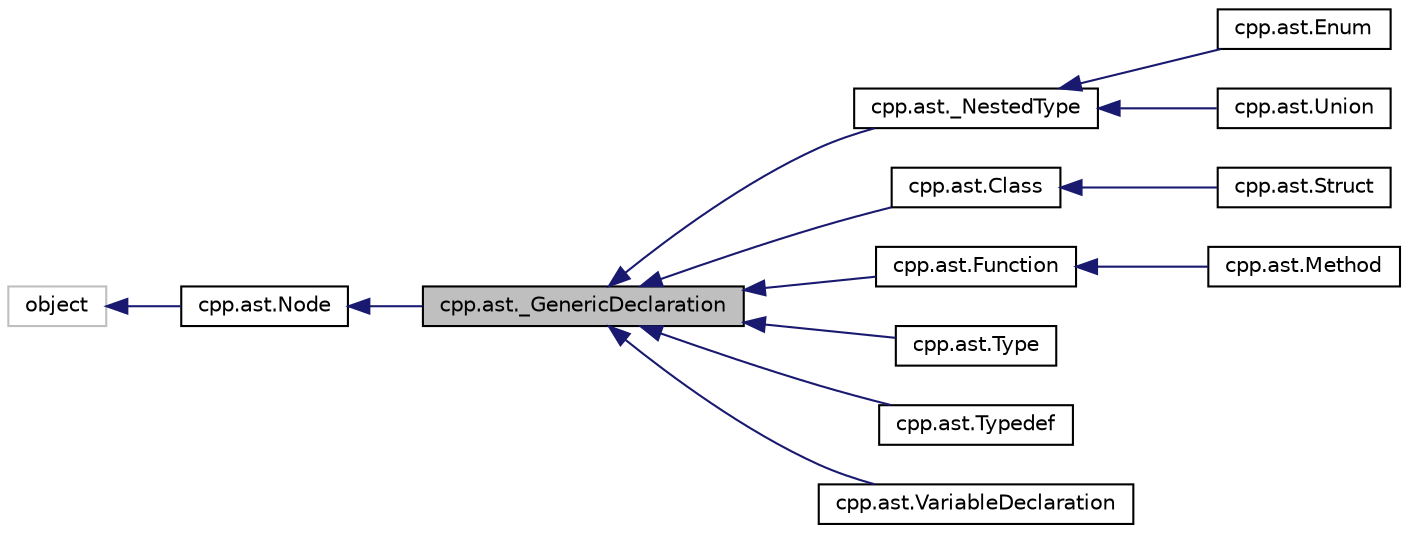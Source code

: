 digraph "cpp.ast._GenericDeclaration"
{
  edge [fontname="Helvetica",fontsize="10",labelfontname="Helvetica",labelfontsize="10"];
  node [fontname="Helvetica",fontsize="10",shape=record];
  rankdir="LR";
  Node1 [label="cpp.ast._GenericDeclaration",height=0.2,width=0.4,color="black", fillcolor="grey75", style="filled", fontcolor="black"];
  Node2 -> Node1 [dir="back",color="midnightblue",fontsize="10",style="solid",fontname="Helvetica"];
  Node2 [label="cpp.ast.Node",height=0.2,width=0.4,color="black", fillcolor="white", style="filled",URL="$classcpp_1_1ast_1_1_node.html"];
  Node3 -> Node2 [dir="back",color="midnightblue",fontsize="10",style="solid",fontname="Helvetica"];
  Node3 [label="object",height=0.2,width=0.4,color="grey75", fillcolor="white", style="filled"];
  Node1 -> Node4 [dir="back",color="midnightblue",fontsize="10",style="solid",fontname="Helvetica"];
  Node4 [label="cpp.ast._NestedType",height=0.2,width=0.4,color="black", fillcolor="white", style="filled",URL="$classcpp_1_1ast_1_1___nested_type.html"];
  Node4 -> Node5 [dir="back",color="midnightblue",fontsize="10",style="solid",fontname="Helvetica"];
  Node5 [label="cpp.ast.Enum",height=0.2,width=0.4,color="black", fillcolor="white", style="filled",URL="$classcpp_1_1ast_1_1_enum.html"];
  Node4 -> Node6 [dir="back",color="midnightblue",fontsize="10",style="solid",fontname="Helvetica"];
  Node6 [label="cpp.ast.Union",height=0.2,width=0.4,color="black", fillcolor="white", style="filled",URL="$classcpp_1_1ast_1_1_union.html"];
  Node1 -> Node7 [dir="back",color="midnightblue",fontsize="10",style="solid",fontname="Helvetica"];
  Node7 [label="cpp.ast.Class",height=0.2,width=0.4,color="black", fillcolor="white", style="filled",URL="$classcpp_1_1ast_1_1_class.html"];
  Node7 -> Node8 [dir="back",color="midnightblue",fontsize="10",style="solid",fontname="Helvetica"];
  Node8 [label="cpp.ast.Struct",height=0.2,width=0.4,color="black", fillcolor="white", style="filled",URL="$classcpp_1_1ast_1_1_struct.html"];
  Node1 -> Node9 [dir="back",color="midnightblue",fontsize="10",style="solid",fontname="Helvetica"];
  Node9 [label="cpp.ast.Function",height=0.2,width=0.4,color="black", fillcolor="white", style="filled",URL="$classcpp_1_1ast_1_1_function.html"];
  Node9 -> Node10 [dir="back",color="midnightblue",fontsize="10",style="solid",fontname="Helvetica"];
  Node10 [label="cpp.ast.Method",height=0.2,width=0.4,color="black", fillcolor="white", style="filled",URL="$classcpp_1_1ast_1_1_method.html"];
  Node1 -> Node11 [dir="back",color="midnightblue",fontsize="10",style="solid",fontname="Helvetica"];
  Node11 [label="cpp.ast.Type",height=0.2,width=0.4,color="black", fillcolor="white", style="filled",URL="$classcpp_1_1ast_1_1_type.html"];
  Node1 -> Node12 [dir="back",color="midnightblue",fontsize="10",style="solid",fontname="Helvetica"];
  Node12 [label="cpp.ast.Typedef",height=0.2,width=0.4,color="black", fillcolor="white", style="filled",URL="$classcpp_1_1ast_1_1_typedef.html"];
  Node1 -> Node13 [dir="back",color="midnightblue",fontsize="10",style="solid",fontname="Helvetica"];
  Node13 [label="cpp.ast.VariableDeclaration",height=0.2,width=0.4,color="black", fillcolor="white", style="filled",URL="$classcpp_1_1ast_1_1_variable_declaration.html"];
}

